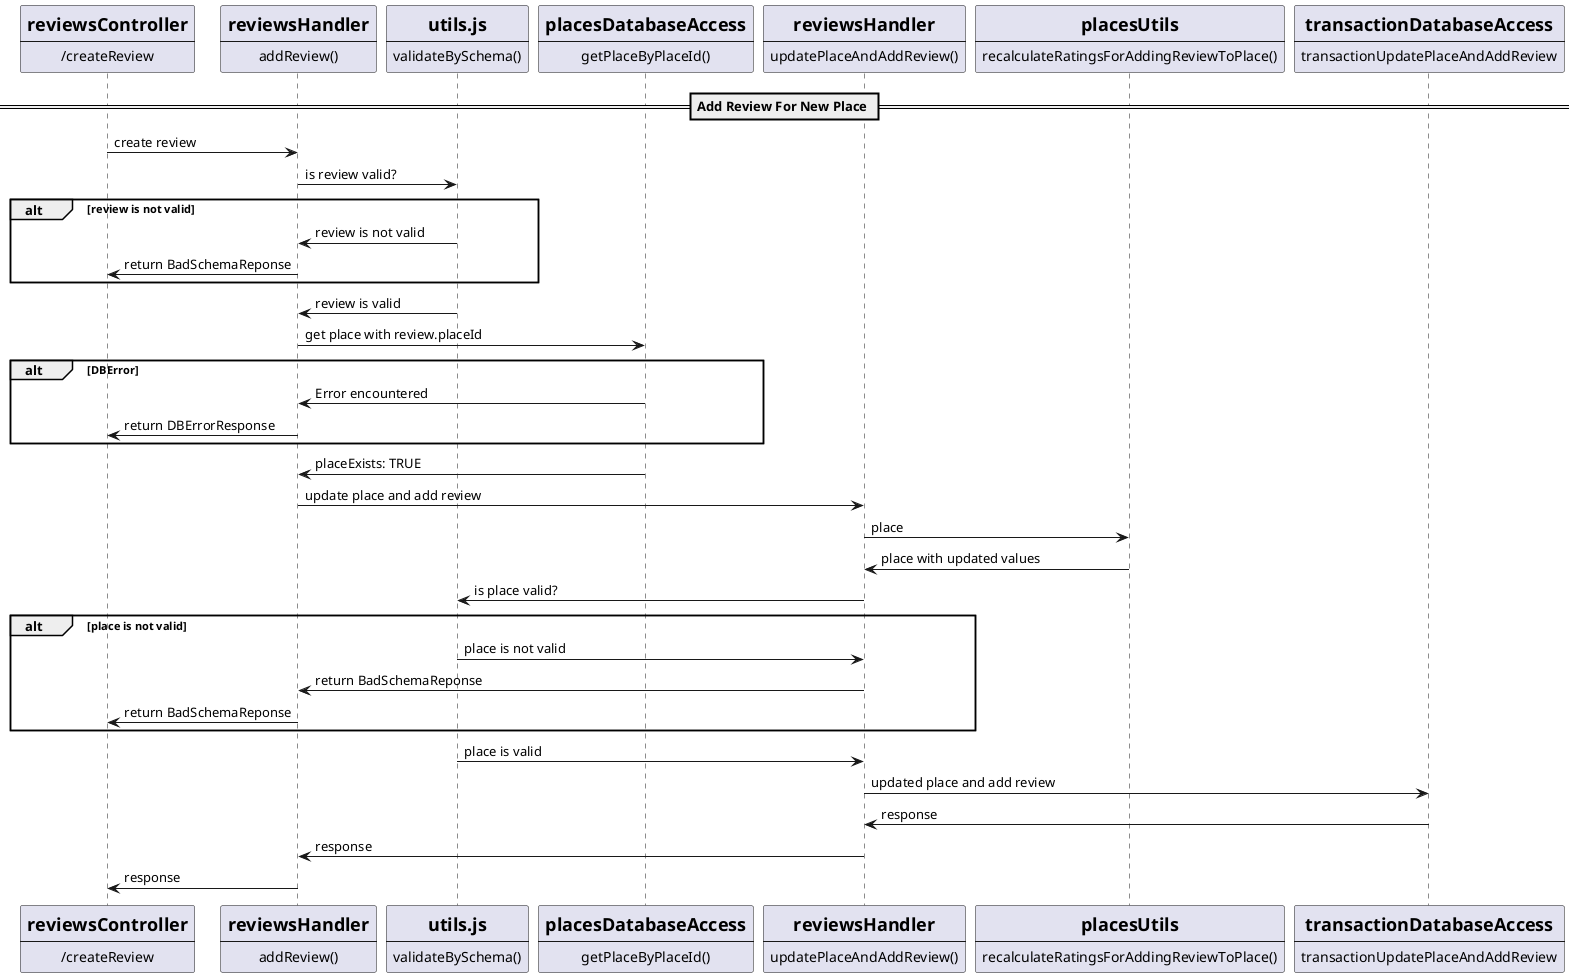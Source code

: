 @startuml Add Review

participant endpoint [
    =reviewsController
    ----
    /createReview
]

participant addReview [
    =reviewsHandler
    ----
    addReview()
]

participant validateBySchema [
    =utils.js
    ----
    validateBySchema()
]

participant getPlaceByPlaceId [
    =placesDatabaseAccess
    ----
    getPlaceByPlaceId()
]

participant updatePlaceAndAddReview [
    =reviewsHandler
    ----
    updatePlaceAndAddReview()
]

participant recalculateRatingsForAddingReviewToPlace [
    =placesUtils
    ----
    recalculateRatingsForAddingReviewToPlace()
]

participant transactionUpdatePlaceAndAddReview [
    =transactionDatabaseAccess
    ----
    transactionUpdatePlaceAndAddReview
]

== Add Review For New Place ==
endpoint -> addReview: create review
addReview -> validateBySchema: is review valid?
alt review is not valid
    validateBySchema -> addReview: review is not valid
    addReview -> endpoint: return BadSchemaReponse
end
validateBySchema -> addReview: review is valid
addReview -> getPlaceByPlaceId: get place with review.placeId
alt DBError
    getPlaceByPlaceId -> addReview: Error encountered
    addReview -> endpoint: return DBErrorResponse
end
getPlaceByPlaceId -> addReview: placeExists: TRUE
addReview -> updatePlaceAndAddReview: update place and add review
updatePlaceAndAddReview -> recalculateRatingsForAddingReviewToPlace: place
recalculateRatingsForAddingReviewToPlace -> updatePlaceAndAddReview: place with updated values
updatePlaceAndAddReview -> validateBySchema: is place valid?
alt place is not valid
    validateBySchema -> updatePlaceAndAddReview: place is not valid
    updatePlaceAndAddReview -> addReview: return BadSchemaReponse
    addReview -> endpoint: return BadSchemaReponse
end
validateBySchema -> updatePlaceAndAddReview: place is valid
updatePlaceAndAddReview -> transactionUpdatePlaceAndAddReview: updated place and add review
transactionUpdatePlaceAndAddReview -> updatePlaceAndAddReview: response
updatePlaceAndAddReview -> addReview: response
addReview -> endpoint: response
